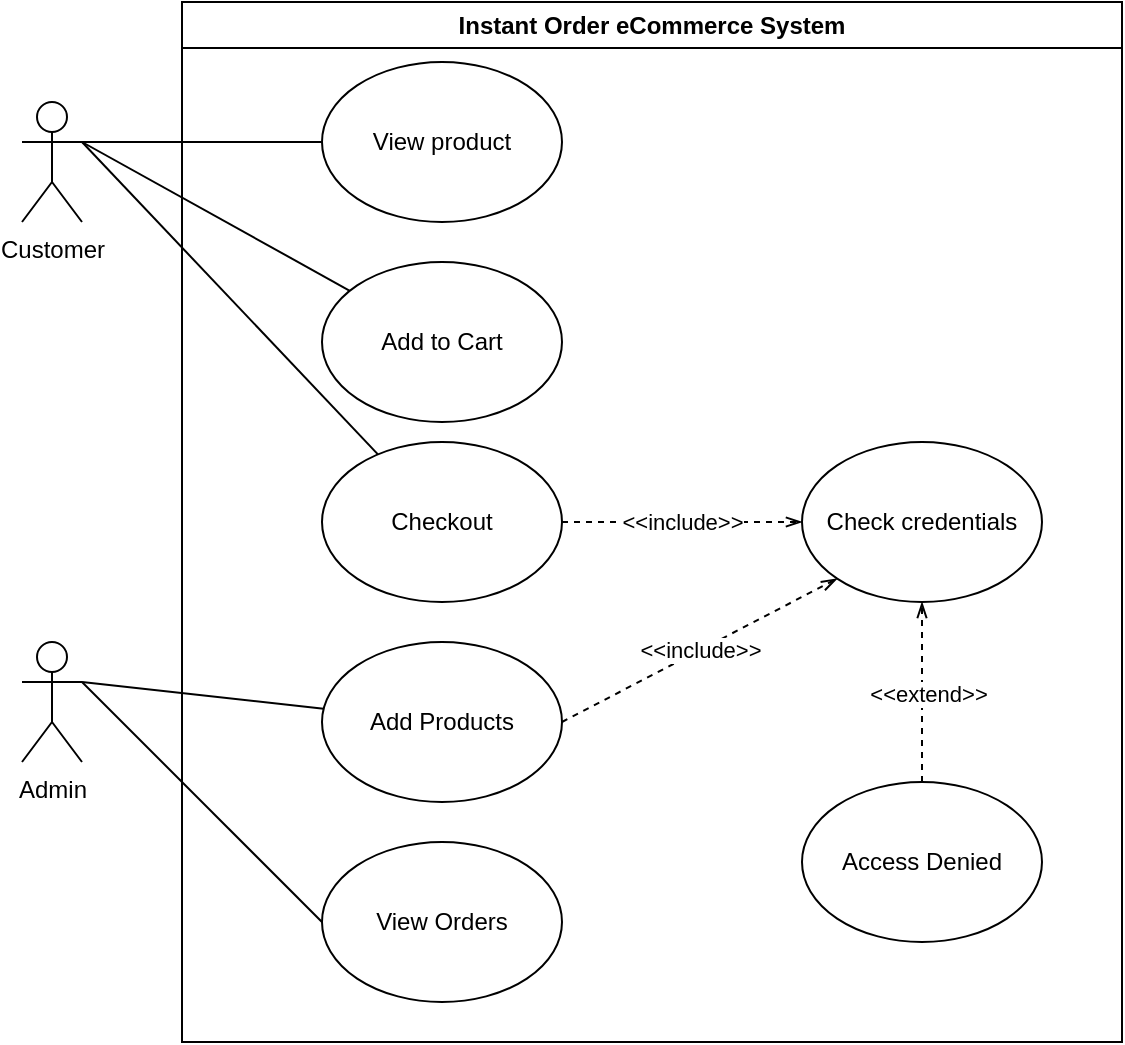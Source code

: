 <mxfile version="22.1.17" type="device">
  <diagram name="Page-1" id="flhEoR4TVvs2OyCSa56V">
    <mxGraphModel dx="1050" dy="557" grid="1" gridSize="10" guides="1" tooltips="1" connect="1" arrows="1" fold="1" page="1" pageScale="1" pageWidth="850" pageHeight="1100" math="0" shadow="0">
      <root>
        <mxCell id="0" />
        <mxCell id="1" parent="0" />
        <mxCell id="B3E3ref3XT7dABn63aZx-1" value="Customer" style="shape=umlActor;verticalLabelPosition=bottom;verticalAlign=top;html=1;outlineConnect=0;" parent="1" vertex="1">
          <mxGeometry x="90" y="190" width="30" height="60" as="geometry" />
        </mxCell>
        <mxCell id="B3E3ref3XT7dABn63aZx-2" value="Admin" style="shape=umlActor;verticalLabelPosition=bottom;verticalAlign=top;html=1;outlineConnect=0;" parent="1" vertex="1">
          <mxGeometry x="90" y="460" width="30" height="60" as="geometry" />
        </mxCell>
        <mxCell id="B3E3ref3XT7dABn63aZx-3" value="Instant Order eCommerce System" style="swimlane;whiteSpace=wrap;html=1;" parent="1" vertex="1">
          <mxGeometry x="170" y="140" width="470" height="520" as="geometry" />
        </mxCell>
        <mxCell id="B3E3ref3XT7dABn63aZx-4" value="View product" style="ellipse;whiteSpace=wrap;html=1;" parent="B3E3ref3XT7dABn63aZx-3" vertex="1">
          <mxGeometry x="70" y="30" width="120" height="80" as="geometry" />
        </mxCell>
        <mxCell id="B3E3ref3XT7dABn63aZx-5" value="Checkout" style="ellipse;whiteSpace=wrap;html=1;" parent="B3E3ref3XT7dABn63aZx-3" vertex="1">
          <mxGeometry x="70" y="220" width="120" height="80" as="geometry" />
        </mxCell>
        <mxCell id="B3E3ref3XT7dABn63aZx-6" value="Check credentials" style="ellipse;whiteSpace=wrap;html=1;" parent="B3E3ref3XT7dABn63aZx-3" vertex="1">
          <mxGeometry x="310" y="220" width="120" height="80" as="geometry" />
        </mxCell>
        <mxCell id="B3E3ref3XT7dABn63aZx-7" value="&amp;lt;&amp;lt;include&amp;gt;&amp;gt;" style="endArrow=openThin;dashed=1;html=1;rounded=0;entryX=0;entryY=0.5;entryDx=0;entryDy=0;exitX=1;exitY=0.5;exitDx=0;exitDy=0;endFill=0;" parent="B3E3ref3XT7dABn63aZx-3" source="B3E3ref3XT7dABn63aZx-5" target="B3E3ref3XT7dABn63aZx-6" edge="1">
          <mxGeometry width="50" height="50" relative="1" as="geometry">
            <mxPoint x="220" y="250" as="sourcePoint" />
            <mxPoint x="270" y="200" as="targetPoint" />
          </mxGeometry>
        </mxCell>
        <mxCell id="B3E3ref3XT7dABn63aZx-10" value="View Orders" style="ellipse;whiteSpace=wrap;html=1;" parent="B3E3ref3XT7dABn63aZx-3" vertex="1">
          <mxGeometry x="70" y="420" width="120" height="80" as="geometry" />
        </mxCell>
        <mxCell id="B3E3ref3XT7dABn63aZx-12" value="Access Denied" style="ellipse;whiteSpace=wrap;html=1;" parent="B3E3ref3XT7dABn63aZx-3" vertex="1">
          <mxGeometry x="310" y="390" width="120" height="80" as="geometry" />
        </mxCell>
        <mxCell id="B3E3ref3XT7dABn63aZx-13" value="" style="endArrow=openThin;dashed=1;html=1;rounded=0;exitX=0.5;exitY=0;exitDx=0;exitDy=0;entryX=0.5;entryY=1;entryDx=0;entryDy=0;endFill=0;" parent="B3E3ref3XT7dABn63aZx-3" source="B3E3ref3XT7dABn63aZx-12" target="B3E3ref3XT7dABn63aZx-6" edge="1">
          <mxGeometry width="50" height="50" relative="1" as="geometry">
            <mxPoint x="360" y="240" as="sourcePoint" />
            <mxPoint x="410" y="190" as="targetPoint" />
          </mxGeometry>
        </mxCell>
        <mxCell id="B3E3ref3XT7dABn63aZx-14" value="&amp;lt;&amp;lt;extend&amp;gt;&amp;gt;" style="edgeLabel;html=1;align=center;verticalAlign=middle;resizable=0;points=[];" parent="B3E3ref3XT7dABn63aZx-13" vertex="1" connectable="0">
          <mxGeometry x="-0.011" y="-3" relative="1" as="geometry">
            <mxPoint as="offset" />
          </mxGeometry>
        </mxCell>
        <mxCell id="B3E3ref3XT7dABn63aZx-15" value="Add to Cart" style="ellipse;whiteSpace=wrap;html=1;" parent="B3E3ref3XT7dABn63aZx-3" vertex="1">
          <mxGeometry x="70" y="130" width="120" height="80" as="geometry" />
        </mxCell>
        <mxCell id="B3E3ref3XT7dABn63aZx-17" value="Add Products" style="ellipse;whiteSpace=wrap;html=1;" parent="B3E3ref3XT7dABn63aZx-3" vertex="1">
          <mxGeometry x="70" y="320" width="120" height="80" as="geometry" />
        </mxCell>
        <mxCell id="6jZyRWnkHc8fWSEtIz_Z-1" value="&amp;lt;&amp;lt;include&amp;gt;&amp;gt;" style="endArrow=openThin;dashed=1;html=1;rounded=0;entryX=0;entryY=1;entryDx=0;entryDy=0;exitX=1;exitY=0.5;exitDx=0;exitDy=0;endFill=0;" edge="1" parent="B3E3ref3XT7dABn63aZx-3" source="B3E3ref3XT7dABn63aZx-17" target="B3E3ref3XT7dABn63aZx-6">
          <mxGeometry width="50" height="50" relative="1" as="geometry">
            <mxPoint x="200" y="270" as="sourcePoint" />
            <mxPoint x="320" y="270" as="targetPoint" />
          </mxGeometry>
        </mxCell>
        <mxCell id="B3E3ref3XT7dABn63aZx-8" value="" style="endArrow=none;html=1;rounded=0;exitX=1;exitY=0.333;exitDx=0;exitDy=0;exitPerimeter=0;entryX=0;entryY=0.5;entryDx=0;entryDy=0;" parent="1" source="B3E3ref3XT7dABn63aZx-1" target="B3E3ref3XT7dABn63aZx-4" edge="1">
          <mxGeometry width="50" height="50" relative="1" as="geometry">
            <mxPoint x="150" y="250" as="sourcePoint" />
            <mxPoint x="200" y="200" as="targetPoint" />
          </mxGeometry>
        </mxCell>
        <mxCell id="B3E3ref3XT7dABn63aZx-9" value="" style="endArrow=none;html=1;rounded=0;exitX=1;exitY=0.333;exitDx=0;exitDy=0;exitPerimeter=0;" parent="1" source="B3E3ref3XT7dABn63aZx-1" target="B3E3ref3XT7dABn63aZx-5" edge="1">
          <mxGeometry width="50" height="50" relative="1" as="geometry">
            <mxPoint x="150" y="320" as="sourcePoint" />
            <mxPoint x="200" y="270" as="targetPoint" />
          </mxGeometry>
        </mxCell>
        <mxCell id="B3E3ref3XT7dABn63aZx-11" value="" style="endArrow=none;html=1;rounded=0;entryX=0;entryY=0.5;entryDx=0;entryDy=0;" parent="1" target="B3E3ref3XT7dABn63aZx-10" edge="1">
          <mxGeometry width="50" height="50" relative="1" as="geometry">
            <mxPoint x="120" y="480" as="sourcePoint" />
            <mxPoint x="190" y="470" as="targetPoint" />
          </mxGeometry>
        </mxCell>
        <mxCell id="B3E3ref3XT7dABn63aZx-16" value="" style="endArrow=none;html=1;rounded=0;" parent="1" target="B3E3ref3XT7dABn63aZx-15" edge="1">
          <mxGeometry width="50" height="50" relative="1" as="geometry">
            <mxPoint x="120" y="210" as="sourcePoint" />
            <mxPoint x="180" y="250" as="targetPoint" />
          </mxGeometry>
        </mxCell>
        <mxCell id="B3E3ref3XT7dABn63aZx-18" value="" style="endArrow=none;html=1;rounded=0;exitX=1;exitY=0.333;exitDx=0;exitDy=0;exitPerimeter=0;" parent="1" source="B3E3ref3XT7dABn63aZx-2" target="B3E3ref3XT7dABn63aZx-17" edge="1">
          <mxGeometry width="50" height="50" relative="1" as="geometry">
            <mxPoint x="160" y="590" as="sourcePoint" />
            <mxPoint x="210" y="540" as="targetPoint" />
          </mxGeometry>
        </mxCell>
      </root>
    </mxGraphModel>
  </diagram>
</mxfile>
